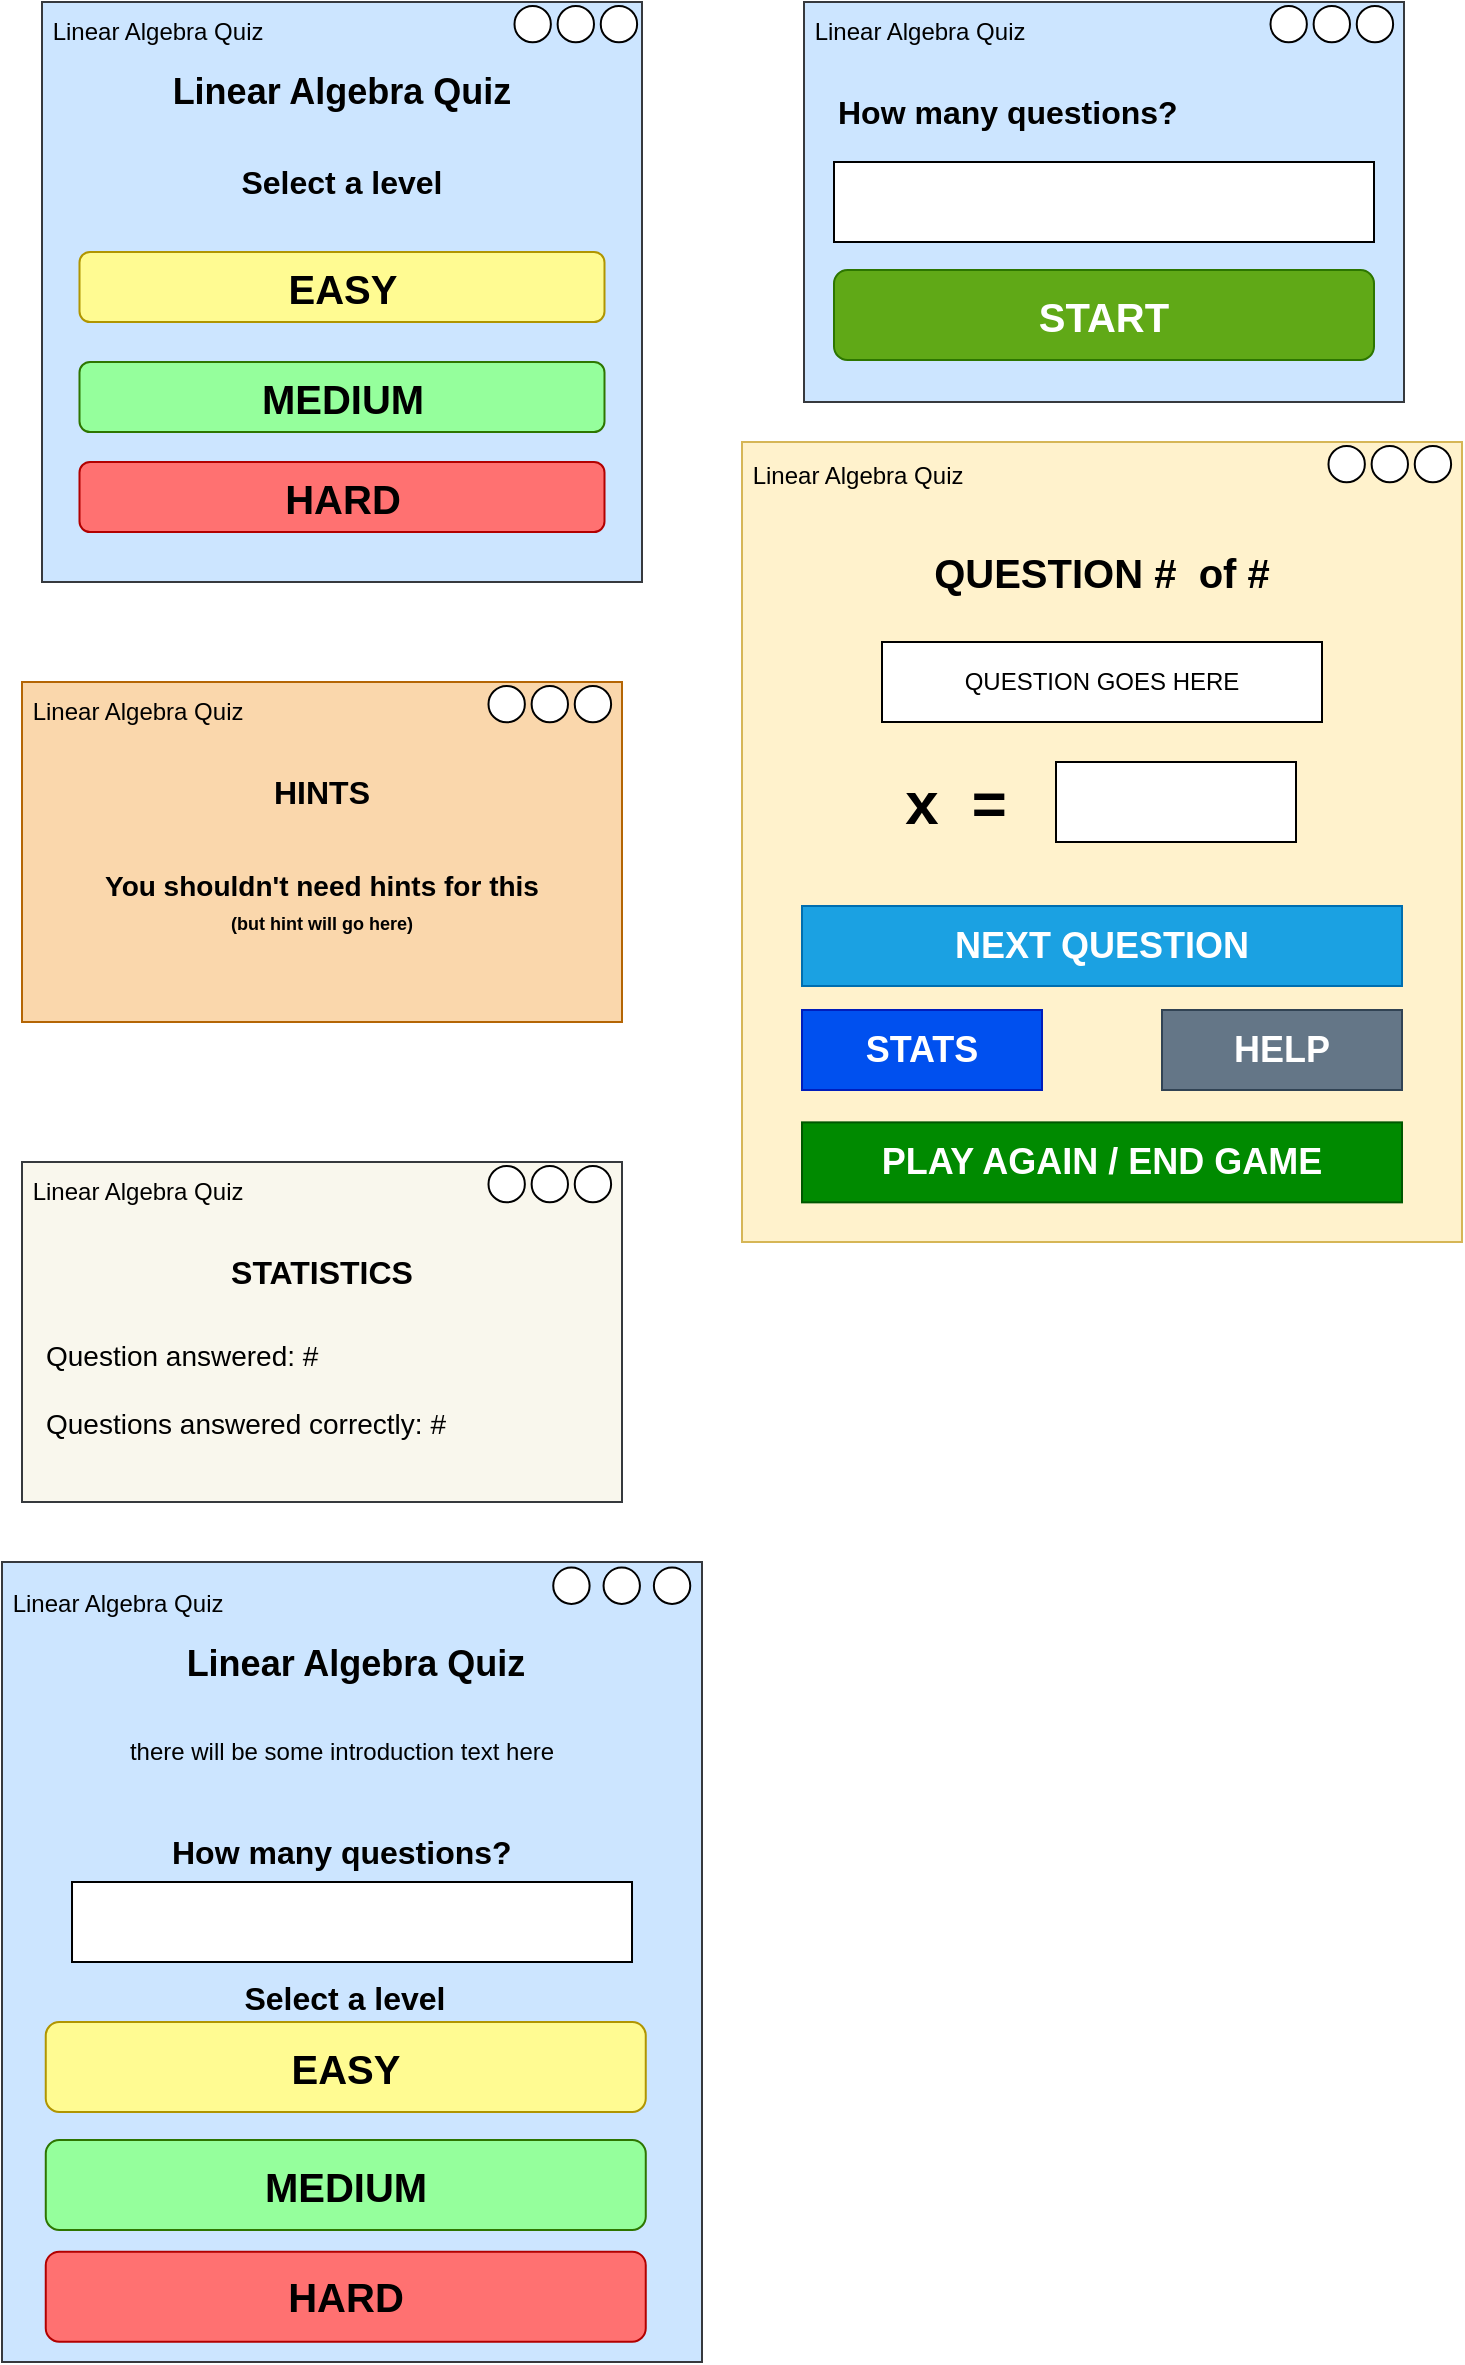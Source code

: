 <mxfile version="27.0.9">
  <diagram name="Page-1" id="Kadla1Wodx2_WjePzzAx">
    <mxGraphModel grid="1" page="1" gridSize="10" guides="1" tooltips="1" connect="1" arrows="1" fold="1" pageScale="1" pageWidth="827" pageHeight="1169" math="0" shadow="0">
      <root>
        <mxCell id="0" />
        <mxCell id="1" parent="0" />
        <mxCell id="V2c5M10AFD95ZUrolOOv-8" value="" style="rounded=0;whiteSpace=wrap;html=1;fillColor=#fff2cc;strokeColor=#d6b656;" vertex="1" parent="1">
          <mxGeometry x="390" y="260" width="360" height="400" as="geometry" />
        </mxCell>
        <mxCell id="i38Q_EET_aaeyMdn4X0I-3" value="" style="rounded=0;whiteSpace=wrap;html=1;fillColor=#cce5ff;strokeColor=#36393d;" vertex="1" parent="1">
          <mxGeometry x="421" y="40" width="300" height="200" as="geometry" />
        </mxCell>
        <mxCell id="i38Q_EET_aaeyMdn4X0I-2" value="" style="group;fillColor=#cce5ff;strokeColor=#36393d;labelBackgroundColor=default;" connectable="0" vertex="1" parent="1">
          <mxGeometry x="40" y="40" width="300" height="290" as="geometry" />
        </mxCell>
        <mxCell id="WTwV29aAdjjrVm4lncX9-33" value="&amp;nbsp;Linear Algebra Quiz" style="text;html=1;align=left;verticalAlign=middle;whiteSpace=wrap;rounded=0;" vertex="1" parent="i38Q_EET_aaeyMdn4X0I-2">
          <mxGeometry width="300" height="30" as="geometry" />
        </mxCell>
        <mxCell id="WTwV29aAdjjrVm4lncX9-34" value="" style="ellipse;whiteSpace=wrap;html=1;aspect=fixed;" vertex="1" parent="i38Q_EET_aaeyMdn4X0I-2">
          <mxGeometry x="279.375" y="2" width="18.182" height="18.182" as="geometry" />
        </mxCell>
        <mxCell id="WTwV29aAdjjrVm4lncX9-35" value="" style="ellipse;whiteSpace=wrap;html=1;aspect=fixed;" vertex="1" parent="i38Q_EET_aaeyMdn4X0I-2">
          <mxGeometry x="257.812" y="2" width="18.182" height="18.182" as="geometry" />
        </mxCell>
        <mxCell id="WTwV29aAdjjrVm4lncX9-36" value="" style="ellipse;whiteSpace=wrap;html=1;aspect=fixed;" vertex="1" parent="i38Q_EET_aaeyMdn4X0I-2">
          <mxGeometry x="236.25" y="2" width="18.182" height="18.182" as="geometry" />
        </mxCell>
        <mxCell id="WTwV29aAdjjrVm4lncX9-38" value="&lt;b&gt;Select a level&lt;/b&gt;" style="text;html=1;align=center;verticalAlign=middle;whiteSpace=wrap;rounded=0;fontSize=16;" vertex="1" parent="i38Q_EET_aaeyMdn4X0I-2">
          <mxGeometry x="10.781" y="70" width="278.438" height="40" as="geometry" />
        </mxCell>
        <mxCell id="WTwV29aAdjjrVm4lncX9-41" value="&lt;font style=&quot;color: rgb(0, 0, 0); font-size: 20px;&quot;&gt;MEDIUM&lt;/font&gt;" style="rounded=1;whiteSpace=wrap;html=1;fillColor=#95FF9C;strokeColor=#2D7600;fontColor=#ffffff;fontStyle=1" vertex="1" parent="i38Q_EET_aaeyMdn4X0I-2">
          <mxGeometry x="18.75" y="180" width="262.5" height="35" as="geometry" />
        </mxCell>
        <mxCell id="WTwV29aAdjjrVm4lncX9-42" value="&lt;font style=&quot;color: rgb(0, 0, 0); font-size: 20px;&quot;&gt;&lt;b&gt;HARD&lt;/b&gt;&lt;/font&gt;" style="rounded=1;whiteSpace=wrap;html=1;fillColor=#FF7171;strokeColor=#B20000;fontColor=#ffffff;" vertex="1" parent="i38Q_EET_aaeyMdn4X0I-2">
          <mxGeometry x="18.75" y="230" width="262.5" height="35" as="geometry" />
        </mxCell>
        <mxCell id="WTwV29aAdjjrVm4lncX9-43" value="&lt;font style=&quot;font-size: 20px;&quot;&gt;&lt;b style=&quot;&quot;&gt;&lt;font style=&quot;&quot;&gt;EASY&lt;/font&gt;&lt;/b&gt;&lt;/font&gt;" style="rounded=1;whiteSpace=wrap;html=1;fillColor=#FFFB92;fontColor=#000000;strokeColor=#B09500;verticalAlign=middle;" vertex="1" parent="i38Q_EET_aaeyMdn4X0I-2">
          <mxGeometry x="18.75" y="125" width="262.5" height="35" as="geometry" />
        </mxCell>
        <mxCell id="i38Q_EET_aaeyMdn4X0I-1" value="Linear Algebra Quiz" style="text;strokeColor=none;fillColor=none;html=1;align=center;verticalAlign=middle;whiteSpace=wrap;rounded=0;fontSize=18;fontStyle=1" vertex="1" parent="i38Q_EET_aaeyMdn4X0I-2">
          <mxGeometry x="28.125" y="30" width="243.75" height="30" as="geometry" />
        </mxCell>
        <mxCell id="i38Q_EET_aaeyMdn4X0I-11" value="" style="ellipse;whiteSpace=wrap;html=1;aspect=fixed;" vertex="1" parent="i38Q_EET_aaeyMdn4X0I-2">
          <mxGeometry x="614.25" y="2" width="18.182" height="18.182" as="geometry" />
        </mxCell>
        <mxCell id="i38Q_EET_aaeyMdn4X0I-12" value="" style="ellipse;whiteSpace=wrap;html=1;aspect=fixed;" vertex="1" parent="i38Q_EET_aaeyMdn4X0I-2">
          <mxGeometry x="635.812" y="2" width="18.182" height="18.182" as="geometry" />
        </mxCell>
        <mxCell id="i38Q_EET_aaeyMdn4X0I-13" value="" style="ellipse;whiteSpace=wrap;html=1;aspect=fixed;" vertex="1" parent="i38Q_EET_aaeyMdn4X0I-2">
          <mxGeometry x="657.375" y="2" width="18.182" height="18.182" as="geometry" />
        </mxCell>
        <mxCell id="i38Q_EET_aaeyMdn4X0I-4" value="&amp;nbsp;Linear Algebra Quiz" style="text;html=1;align=left;verticalAlign=middle;whiteSpace=wrap;rounded=0;" vertex="1" parent="1">
          <mxGeometry x="421" y="40" width="307" height="30" as="geometry" />
        </mxCell>
        <mxCell id="i38Q_EET_aaeyMdn4X0I-16" value="START" style="rounded=1;whiteSpace=wrap;html=1;fontStyle=1;fontSize=20;fillColor=#60a917;strokeColor=#2D7600;fontColor=#ffffff;" vertex="1" parent="1">
          <mxGeometry x="436" y="174" width="270" height="45" as="geometry" />
        </mxCell>
        <mxCell id="i38Q_EET_aaeyMdn4X0I-17" value="How many questions?" style="text;html=1;align=left;verticalAlign=middle;whiteSpace=wrap;rounded=0;fontStyle=1;fontSize=16;" vertex="1" parent="1">
          <mxGeometry x="436" y="80" width="185" height="30" as="geometry" />
        </mxCell>
        <mxCell id="i38Q_EET_aaeyMdn4X0I-18" value="" style="rounded=0;whiteSpace=wrap;html=1;" vertex="1" parent="1">
          <mxGeometry x="436" y="120" width="270" height="40" as="geometry" />
        </mxCell>
        <mxCell id="V2c5M10AFD95ZUrolOOv-4" value="" style="ellipse;whiteSpace=wrap;html=1;aspect=fixed;" vertex="1" parent="1">
          <mxGeometry x="683.25" y="262" width="18.182" height="18.182" as="geometry" />
        </mxCell>
        <mxCell id="V2c5M10AFD95ZUrolOOv-5" value="" style="ellipse;whiteSpace=wrap;html=1;aspect=fixed;" vertex="1" parent="1">
          <mxGeometry x="704.812" y="262" width="18.182" height="18.182" as="geometry" />
        </mxCell>
        <mxCell id="V2c5M10AFD95ZUrolOOv-6" value="" style="ellipse;whiteSpace=wrap;html=1;aspect=fixed;" vertex="1" parent="1">
          <mxGeometry x="726.375" y="262" width="18.182" height="18.182" as="geometry" />
        </mxCell>
        <mxCell id="V2c5M10AFD95ZUrolOOv-7" value="&amp;nbsp;Linear Algebra Quiz" style="text;html=1;align=left;verticalAlign=middle;whiteSpace=wrap;rounded=0;" vertex="1" parent="1">
          <mxGeometry x="390" y="262" width="130" height="30" as="geometry" />
        </mxCell>
        <mxCell id="V2c5M10AFD95ZUrolOOv-10" value="&lt;b&gt;&lt;font&gt;QUESTION #&amp;nbsp; of #&lt;/font&gt;&lt;/b&gt;" style="text;html=1;align=center;verticalAlign=middle;whiteSpace=wrap;rounded=0;fontSize=20;" vertex="1" parent="1">
          <mxGeometry x="485" y="310" width="170" height="30" as="geometry" />
        </mxCell>
        <mxCell id="V2c5M10AFD95ZUrolOOv-11" value="QUESTION GOES HERE" style="rounded=0;whiteSpace=wrap;html=1;" vertex="1" parent="1">
          <mxGeometry x="460" y="360" width="220" height="40" as="geometry" />
        </mxCell>
        <mxCell id="V2c5M10AFD95ZUrolOOv-17" value="STATS" style="rounded=0;whiteSpace=wrap;html=1;fontStyle=1;fontSize=18;fillColor=#0050ef;fontColor=#ffffff;strokeColor=#001DBC;" vertex="1" parent="1">
          <mxGeometry x="420" y="544" width="120" height="40" as="geometry" />
        </mxCell>
        <mxCell id="V2c5M10AFD95ZUrolOOv-19" value="HELP" style="rounded=0;whiteSpace=wrap;html=1;fontStyle=1;fontSize=18;fillColor=#647687;strokeColor=#314354;fontColor=#ffffff;" vertex="1" parent="1">
          <mxGeometry x="600" y="544" width="120" height="40" as="geometry" />
        </mxCell>
        <mxCell id="V2c5M10AFD95ZUrolOOv-20" value="PLAY AGAIN / END GAME" style="rounded=0;whiteSpace=wrap;html=1;fontSize=18;fontStyle=1;fillColor=#008a00;fontColor=#ffffff;strokeColor=#005700;" vertex="1" parent="1">
          <mxGeometry x="420" y="600.18" width="300" height="40" as="geometry" />
        </mxCell>
        <mxCell id="V2c5M10AFD95ZUrolOOv-21" value="NEXT QUESTION" style="rounded=0;whiteSpace=wrap;html=1;fontStyle=1;fontSize=18;fillColor=#1ba1e2;fontColor=#ffffff;strokeColor=#006EAF;" vertex="1" parent="1">
          <mxGeometry x="420" y="492" width="300" height="40" as="geometry" />
        </mxCell>
        <mxCell id="V2c5M10AFD95ZUrolOOv-23" value="" style="rounded=0;whiteSpace=wrap;html=1;fillColor=#fad7ac;strokeColor=#b46504;" vertex="1" parent="1">
          <mxGeometry x="30" y="380" width="300" height="170" as="geometry" />
        </mxCell>
        <mxCell id="V2c5M10AFD95ZUrolOOv-24" value="" style="ellipse;whiteSpace=wrap;html=1;aspect=fixed;" vertex="1" parent="1">
          <mxGeometry x="263.25" y="382" width="18.182" height="18.182" as="geometry" />
        </mxCell>
        <mxCell id="V2c5M10AFD95ZUrolOOv-25" value="" style="ellipse;whiteSpace=wrap;html=1;aspect=fixed;" vertex="1" parent="1">
          <mxGeometry x="284.812" y="382" width="18.182" height="18.182" as="geometry" />
        </mxCell>
        <mxCell id="V2c5M10AFD95ZUrolOOv-26" value="" style="ellipse;whiteSpace=wrap;html=1;aspect=fixed;" vertex="1" parent="1">
          <mxGeometry x="306.375" y="382" width="18.182" height="18.182" as="geometry" />
        </mxCell>
        <mxCell id="V2c5M10AFD95ZUrolOOv-27" value="&amp;nbsp;Linear Algebra Quiz" style="text;html=1;align=left;verticalAlign=middle;whiteSpace=wrap;rounded=0;" vertex="1" parent="1">
          <mxGeometry x="30" y="380" width="120" height="30" as="geometry" />
        </mxCell>
        <mxCell id="V2c5M10AFD95ZUrolOOv-29" value="HINTS" style="text;html=1;align=center;verticalAlign=middle;whiteSpace=wrap;rounded=0;fontSize=16;fontStyle=1" vertex="1" parent="1">
          <mxGeometry x="150" y="420" width="60" height="30" as="geometry" />
        </mxCell>
        <mxCell id="V2c5M10AFD95ZUrolOOv-30" value="" style="rounded=0;whiteSpace=wrap;html=1;fillColor=#f9f7ed;strokeColor=#36393d;" vertex="1" parent="1">
          <mxGeometry x="30" y="620" width="300" height="170" as="geometry" />
        </mxCell>
        <mxCell id="V2c5M10AFD95ZUrolOOv-31" value="" style="ellipse;whiteSpace=wrap;html=1;aspect=fixed;" vertex="1" parent="1">
          <mxGeometry x="263.25" y="622" width="18.182" height="18.182" as="geometry" />
        </mxCell>
        <mxCell id="V2c5M10AFD95ZUrolOOv-32" value="" style="ellipse;whiteSpace=wrap;html=1;aspect=fixed;" vertex="1" parent="1">
          <mxGeometry x="284.812" y="622" width="18.182" height="18.182" as="geometry" />
        </mxCell>
        <mxCell id="V2c5M10AFD95ZUrolOOv-33" value="" style="ellipse;whiteSpace=wrap;html=1;aspect=fixed;" vertex="1" parent="1">
          <mxGeometry x="306.375" y="622" width="18.182" height="18.182" as="geometry" />
        </mxCell>
        <mxCell id="V2c5M10AFD95ZUrolOOv-34" value="&amp;nbsp;Linear Algebra Quiz" style="text;html=1;align=left;verticalAlign=middle;whiteSpace=wrap;rounded=0;" vertex="1" parent="1">
          <mxGeometry x="30" y="620" width="120" height="30" as="geometry" />
        </mxCell>
        <mxCell id="V2c5M10AFD95ZUrolOOv-35" value="STATISTICS" style="text;html=1;align=center;verticalAlign=middle;whiteSpace=wrap;rounded=0;fontSize=16;fontStyle=1" vertex="1" parent="1">
          <mxGeometry x="130" y="660" width="100" height="30" as="geometry" />
        </mxCell>
        <mxCell id="V2c5M10AFD95ZUrolOOv-36" value="Question answered: #&lt;div&gt;&lt;br&gt;&lt;/div&gt;&lt;div&gt;Questions answered correctly: #&lt;/div&gt;" style="text;html=1;align=left;verticalAlign=top;whiteSpace=wrap;rounded=0;fontSize=14;" vertex="1" parent="1">
          <mxGeometry x="40" y="702" width="280" height="78" as="geometry" />
        </mxCell>
        <mxCell id="V2c5M10AFD95ZUrolOOv-37" value="You shouldn&#39;t need hints for this&lt;div&gt;&lt;font style=&quot;font-size: 9px;&quot;&gt;(but hint will go here)&lt;/font&gt;&lt;/div&gt;" style="text;html=1;align=center;verticalAlign=middle;whiteSpace=wrap;rounded=0;fontSize=14;fontStyle=1" vertex="1" parent="1">
          <mxGeometry x="50" y="450" width="260" height="80" as="geometry" />
        </mxCell>
        <mxCell id="JtFzMPvqlAdvDmIb0rAZ-1" value="" style="group;fillColor=#cce5ff;strokeColor=#36393d;labelBackgroundColor=default;" connectable="0" vertex="1" parent="1">
          <mxGeometry x="20" y="820" width="350" height="400" as="geometry" />
        </mxCell>
        <mxCell id="JtFzMPvqlAdvDmIb0rAZ-2" value="&amp;nbsp;Linear Algebra Quiz" style="text;html=1;align=left;verticalAlign=middle;whiteSpace=wrap;rounded=0;" vertex="1" parent="JtFzMPvqlAdvDmIb0rAZ-1">
          <mxGeometry width="350" height="41.379" as="geometry" />
        </mxCell>
        <mxCell id="JtFzMPvqlAdvDmIb0rAZ-3" value="" style="ellipse;whiteSpace=wrap;html=1;aspect=fixed;" vertex="1" parent="JtFzMPvqlAdvDmIb0rAZ-1">
          <mxGeometry x="325.938" y="2.759" width="18.182" height="18.182" as="geometry" />
        </mxCell>
        <mxCell id="JtFzMPvqlAdvDmIb0rAZ-4" value="" style="ellipse;whiteSpace=wrap;html=1;aspect=fixed;" vertex="1" parent="JtFzMPvqlAdvDmIb0rAZ-1">
          <mxGeometry x="300.781" y="2.759" width="18.182" height="18.182" as="geometry" />
        </mxCell>
        <mxCell id="JtFzMPvqlAdvDmIb0rAZ-5" value="" style="ellipse;whiteSpace=wrap;html=1;aspect=fixed;" vertex="1" parent="JtFzMPvqlAdvDmIb0rAZ-1">
          <mxGeometry x="275.625" y="2.759" width="18.182" height="18.182" as="geometry" />
        </mxCell>
        <mxCell id="JtFzMPvqlAdvDmIb0rAZ-6" value="&lt;b&gt;Select a level&lt;/b&gt;" style="text;html=1;align=center;verticalAlign=middle;whiteSpace=wrap;rounded=0;fontSize=16;" vertex="1" parent="JtFzMPvqlAdvDmIb0rAZ-1">
          <mxGeometry x="9.458" y="190.001" width="324.844" height="55.172" as="geometry" />
        </mxCell>
        <mxCell id="JtFzMPvqlAdvDmIb0rAZ-7" value="&lt;font style=&quot;color: rgb(0, 0, 0); font-size: 20px;&quot;&gt;MEDIUM&lt;/font&gt;" style="rounded=1;whiteSpace=wrap;html=1;fillColor=#95FF9C;strokeColor=#2D7600;fontColor=#ffffff;fontStyle=1" vertex="1" parent="JtFzMPvqlAdvDmIb0rAZ-1">
          <mxGeometry x="21.885" y="289.005" width="300" height="45" as="geometry" />
        </mxCell>
        <mxCell id="JtFzMPvqlAdvDmIb0rAZ-8" value="&lt;font style=&quot;color: rgb(0, 0, 0); font-size: 20px;&quot;&gt;&lt;b&gt;HARD&lt;/b&gt;&lt;/font&gt;" style="rounded=1;whiteSpace=wrap;html=1;fillColor=#FF7171;strokeColor=#B20000;fontColor=#ffffff;" vertex="1" parent="JtFzMPvqlAdvDmIb0rAZ-1">
          <mxGeometry x="21.875" y="344.828" width="300" height="45" as="geometry" />
        </mxCell>
        <mxCell id="JtFzMPvqlAdvDmIb0rAZ-9" value="&lt;font style=&quot;font-size: 20px;&quot;&gt;&lt;b style=&quot;&quot;&gt;&lt;font style=&quot;&quot;&gt;EASY&lt;/font&gt;&lt;/b&gt;&lt;/font&gt;" style="rounded=1;whiteSpace=wrap;html=1;fillColor=#FFFB92;fontColor=#000000;strokeColor=#B09500;verticalAlign=middle;" vertex="1" parent="JtFzMPvqlAdvDmIb0rAZ-1">
          <mxGeometry x="21.875" y="230.002" width="300" height="45" as="geometry" />
        </mxCell>
        <mxCell id="JtFzMPvqlAdvDmIb0rAZ-10" value="Linear Algebra Quiz" style="text;strokeColor=none;fillColor=none;html=1;align=center;verticalAlign=middle;whiteSpace=wrap;rounded=0;fontSize=18;fontStyle=1" vertex="1" parent="JtFzMPvqlAdvDmIb0rAZ-1">
          <mxGeometry x="34.593" y="29.999" width="284.375" height="41.379" as="geometry" />
        </mxCell>
        <mxCell id="JtFzMPvqlAdvDmIb0rAZ-20" value="" style="rounded=0;whiteSpace=wrap;html=1;" vertex="1" parent="JtFzMPvqlAdvDmIb0rAZ-1">
          <mxGeometry x="35.005" y="160.0" width="280" height="40" as="geometry" />
        </mxCell>
        <mxCell id="JtFzMPvqlAdvDmIb0rAZ-19" value="How many questions?" style="text;html=1;align=left;verticalAlign=middle;whiteSpace=wrap;rounded=0;fontStyle=1;fontSize=16;" vertex="1" parent="JtFzMPvqlAdvDmIb0rAZ-1">
          <mxGeometry x="82.5" y="130" width="185" height="30" as="geometry" />
        </mxCell>
        <mxCell id="JtFzMPvqlAdvDmIb0rAZ-21" value="there will be some introduction text here" style="text;html=1;align=center;verticalAlign=middle;whiteSpace=wrap;rounded=0;" vertex="1" parent="JtFzMPvqlAdvDmIb0rAZ-1">
          <mxGeometry x="50" y="80" width="240" height="30" as="geometry" />
        </mxCell>
        <mxCell id="GXjdBrl1gfYz0ByrSoSD-1" value="" style="rounded=0;whiteSpace=wrap;html=1;" vertex="1" parent="1">
          <mxGeometry x="547.0" y="420" width="120" height="40" as="geometry" />
        </mxCell>
        <mxCell id="GXjdBrl1gfYz0ByrSoSD-2" value="&lt;b&gt;x&amp;nbsp; =&lt;/b&gt;" style="text;html=1;align=center;verticalAlign=middle;whiteSpace=wrap;rounded=0;fontSize=30;" vertex="1" parent="1">
          <mxGeometry x="467" y="425" width="60" height="30" as="geometry" />
        </mxCell>
      </root>
    </mxGraphModel>
  </diagram>
</mxfile>
